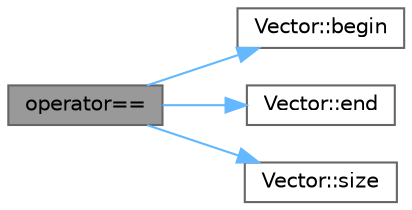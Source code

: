 digraph "operator=="
{
 // LATEX_PDF_SIZE
  bgcolor="transparent";
  edge [fontname=Helvetica,fontsize=10,labelfontname=Helvetica,labelfontsize=10];
  node [fontname=Helvetica,fontsize=10,shape=box,height=0.2,width=0.4];
  rankdir="LR";
  Node1 [id="Node000001",label="operator==",height=0.2,width=0.4,color="gray40", fillcolor="grey60", style="filled", fontcolor="black",tooltip=" "];
  Node1 -> Node2 [id="edge1_Node000001_Node000002",color="steelblue1",style="solid",tooltip=" "];
  Node2 [id="Node000002",label="Vector::begin",height=0.2,width=0.4,color="grey40", fillcolor="white", style="filled",URL="$class_vector.html#a43711ecf8c3dce2124d08126b9654aef",tooltip=" "];
  Node1 -> Node3 [id="edge2_Node000001_Node000003",color="steelblue1",style="solid",tooltip=" "];
  Node3 [id="Node000003",label="Vector::end",height=0.2,width=0.4,color="grey40", fillcolor="white", style="filled",URL="$class_vector.html#a4af825d34cd281738bfbb8345a198072",tooltip=" "];
  Node1 -> Node4 [id="edge3_Node000001_Node000004",color="steelblue1",style="solid",tooltip=" "];
  Node4 [id="Node000004",label="Vector::size",height=0.2,width=0.4,color="grey40", fillcolor="white", style="filled",URL="$class_vector.html#a820aa7774df7f171db7ced1049adce57",tooltip=" "];
}
